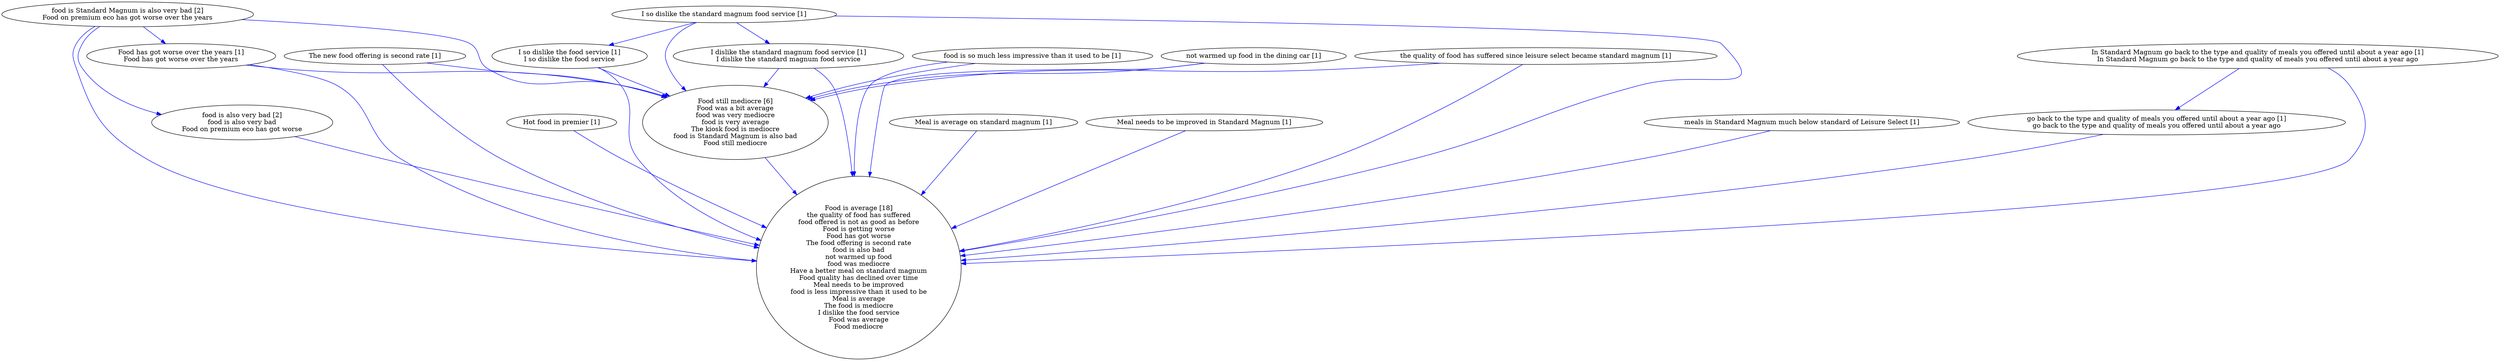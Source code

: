 digraph collapsedGraph {
"Food is average [18]\nthe quality of food has suffered\nfood offered is not as good as before\nFood is getting worse\nFood has got worse\nThe food offering is second rate\nfood is also bad\nnot warmed up food\nfood was mediocre\nHave a better meal on standard magnum\nFood quality has declined over time\nMeal needs to be improved\nfood is less impressive than it used to be\nMeal is average\nThe food is mediocre\nI dislike the food service\nFood was average\nFood mediocre""food is Standard Magnum is also very bad [2]\nFood on premium eco has got worse over the years""Food still mediocre [6]\nFood was a bit average\nfood was very mediocre\nfood is very average\nThe kiosk food is mediocre\nfood is Standard Magnum is also bad\nFood still mediocre""food is also very bad [2]\nfood is also very bad\nFood on premium eco has got worse""Food has got worse over the years [1]\nFood has got worse over the years""Hot food in premier [1]""I so dislike the standard magnum food service [1]""I dislike the standard magnum food service [1]\nI dislike the standard magnum food service""I so dislike the food service [1]\nI so dislike the food service""In Standard Magnum go back to the type and quality of meals you offered until about a year ago [1]\nIn Standard Magnum go back to the type and quality of meals you offered until about a year ago""go back to the type and quality of meals you offered until about a year ago [1]\ngo back to the type and quality of meals you offered until about a year ago""Meal is average on standard magnum [1]""Meal needs to be improved in Standard Magnum [1]""The new food offering is second rate [1]""food is so much less impressive than it used to be [1]""meals in Standard Magnum much below standard of Leisure Select [1]""not warmed up food in the dining car [1]""the quality of food has suffered since leisure select became standard magnum [1]""food is so much less impressive than it used to be [1]" -> "Food is average [18]\nthe quality of food has suffered\nfood offered is not as good as before\nFood is getting worse\nFood has got worse\nThe food offering is second rate\nfood is also bad\nnot warmed up food\nfood was mediocre\nHave a better meal on standard magnum\nFood quality has declined over time\nMeal needs to be improved\nfood is less impressive than it used to be\nMeal is average\nThe food is mediocre\nI dislike the food service\nFood was average\nFood mediocre" [color=blue]
"Food still mediocre [6]\nFood was a bit average\nfood was very mediocre\nfood is very average\nThe kiosk food is mediocre\nfood is Standard Magnum is also bad\nFood still mediocre" -> "Food is average [18]\nthe quality of food has suffered\nfood offered is not as good as before\nFood is getting worse\nFood has got worse\nThe food offering is second rate\nfood is also bad\nnot warmed up food\nfood was mediocre\nHave a better meal on standard magnum\nFood quality has declined over time\nMeal needs to be improved\nfood is less impressive than it used to be\nMeal is average\nThe food is mediocre\nI dislike the food service\nFood was average\nFood mediocre" [color=blue]
"I so dislike the food service [1]\nI so dislike the food service" -> "Food is average [18]\nthe quality of food has suffered\nfood offered is not as good as before\nFood is getting worse\nFood has got worse\nThe food offering is second rate\nfood is also bad\nnot warmed up food\nfood was mediocre\nHave a better meal on standard magnum\nFood quality has declined over time\nMeal needs to be improved\nfood is less impressive than it used to be\nMeal is average\nThe food is mediocre\nI dislike the food service\nFood was average\nFood mediocre" [color=blue]
"food is also very bad [2]\nfood is also very bad\nFood on premium eco has got worse" -> "Food is average [18]\nthe quality of food has suffered\nfood offered is not as good as before\nFood is getting worse\nFood has got worse\nThe food offering is second rate\nfood is also bad\nnot warmed up food\nfood was mediocre\nHave a better meal on standard magnum\nFood quality has declined over time\nMeal needs to be improved\nfood is less impressive than it used to be\nMeal is average\nThe food is mediocre\nI dislike the food service\nFood was average\nFood mediocre" [color=blue]
"I dislike the standard magnum food service [1]\nI dislike the standard magnum food service" -> "Food is average [18]\nthe quality of food has suffered\nfood offered is not as good as before\nFood is getting worse\nFood has got worse\nThe food offering is second rate\nfood is also bad\nnot warmed up food\nfood was mediocre\nHave a better meal on standard magnum\nFood quality has declined over time\nMeal needs to be improved\nfood is less impressive than it used to be\nMeal is average\nThe food is mediocre\nI dislike the food service\nFood was average\nFood mediocre" [color=blue]
"I dislike the standard magnum food service [1]\nI dislike the standard magnum food service" -> "Food still mediocre [6]\nFood was a bit average\nfood was very mediocre\nfood is very average\nThe kiosk food is mediocre\nfood is Standard Magnum is also bad\nFood still mediocre" [color=blue]
"the quality of food has suffered since leisure select became standard magnum [1]" -> "Food is average [18]\nthe quality of food has suffered\nfood offered is not as good as before\nFood is getting worse\nFood has got worse\nThe food offering is second rate\nfood is also bad\nnot warmed up food\nfood was mediocre\nHave a better meal on standard magnum\nFood quality has declined over time\nMeal needs to be improved\nfood is less impressive than it used to be\nMeal is average\nThe food is mediocre\nI dislike the food service\nFood was average\nFood mediocre" [color=blue]
"Meal is average on standard magnum [1]" -> "Food is average [18]\nthe quality of food has suffered\nfood offered is not as good as before\nFood is getting worse\nFood has got worse\nThe food offering is second rate\nfood is also bad\nnot warmed up food\nfood was mediocre\nHave a better meal on standard magnum\nFood quality has declined over time\nMeal needs to be improved\nfood is less impressive than it used to be\nMeal is average\nThe food is mediocre\nI dislike the food service\nFood was average\nFood mediocre" [color=blue]
"the quality of food has suffered since leisure select became standard magnum [1]" -> "Food still mediocre [6]\nFood was a bit average\nfood was very mediocre\nfood is very average\nThe kiosk food is mediocre\nfood is Standard Magnum is also bad\nFood still mediocre" [color=blue]
"In Standard Magnum go back to the type and quality of meals you offered until about a year ago [1]\nIn Standard Magnum go back to the type and quality of meals you offered until about a year ago" -> "Food is average [18]\nthe quality of food has suffered\nfood offered is not as good as before\nFood is getting worse\nFood has got worse\nThe food offering is second rate\nfood is also bad\nnot warmed up food\nfood was mediocre\nHave a better meal on standard magnum\nFood quality has declined over time\nMeal needs to be improved\nfood is less impressive than it used to be\nMeal is average\nThe food is mediocre\nI dislike the food service\nFood was average\nFood mediocre" [color=blue]
"Hot food in premier [1]" -> "Food is average [18]\nthe quality of food has suffered\nfood offered is not as good as before\nFood is getting worse\nFood has got worse\nThe food offering is second rate\nfood is also bad\nnot warmed up food\nfood was mediocre\nHave a better meal on standard magnum\nFood quality has declined over time\nMeal needs to be improved\nfood is less impressive than it used to be\nMeal is average\nThe food is mediocre\nI dislike the food service\nFood was average\nFood mediocre" [color=blue]
"not warmed up food in the dining car [1]" -> "Food is average [18]\nthe quality of food has suffered\nfood offered is not as good as before\nFood is getting worse\nFood has got worse\nThe food offering is second rate\nfood is also bad\nnot warmed up food\nfood was mediocre\nHave a better meal on standard magnum\nFood quality has declined over time\nMeal needs to be improved\nfood is less impressive than it used to be\nMeal is average\nThe food is mediocre\nI dislike the food service\nFood was average\nFood mediocre" [color=blue]
"The new food offering is second rate [1]" -> "Food still mediocre [6]\nFood was a bit average\nfood was very mediocre\nfood is very average\nThe kiosk food is mediocre\nfood is Standard Magnum is also bad\nFood still mediocre" [color=blue]
"The new food offering is second rate [1]" -> "Food is average [18]\nthe quality of food has suffered\nfood offered is not as good as before\nFood is getting worse\nFood has got worse\nThe food offering is second rate\nfood is also bad\nnot warmed up food\nfood was mediocre\nHave a better meal on standard magnum\nFood quality has declined over time\nMeal needs to be improved\nfood is less impressive than it used to be\nMeal is average\nThe food is mediocre\nI dislike the food service\nFood was average\nFood mediocre" [color=blue]
"meals in Standard Magnum much below standard of Leisure Select [1]" -> "Food is average [18]\nthe quality of food has suffered\nfood offered is not as good as before\nFood is getting worse\nFood has got worse\nThe food offering is second rate\nfood is also bad\nnot warmed up food\nfood was mediocre\nHave a better meal on standard magnum\nFood quality has declined over time\nMeal needs to be improved\nfood is less impressive than it used to be\nMeal is average\nThe food is mediocre\nI dislike the food service\nFood was average\nFood mediocre" [color=blue]
"food is Standard Magnum is also very bad [2]\nFood on premium eco has got worse over the years" -> "Food is average [18]\nthe quality of food has suffered\nfood offered is not as good as before\nFood is getting worse\nFood has got worse\nThe food offering is second rate\nfood is also bad\nnot warmed up food\nfood was mediocre\nHave a better meal on standard magnum\nFood quality has declined over time\nMeal needs to be improved\nfood is less impressive than it used to be\nMeal is average\nThe food is mediocre\nI dislike the food service\nFood was average\nFood mediocre" [color=blue]
"food is Standard Magnum is also very bad [2]\nFood on premium eco has got worse over the years" -> "food is also very bad [2]\nfood is also very bad\nFood on premium eco has got worse" [color=blue]
"food is so much less impressive than it used to be [1]" -> "Food still mediocre [6]\nFood was a bit average\nfood was very mediocre\nfood is very average\nThe kiosk food is mediocre\nfood is Standard Magnum is also bad\nFood still mediocre" [color=blue]
"go back to the type and quality of meals you offered until about a year ago [1]\ngo back to the type and quality of meals you offered until about a year ago" -> "Food is average [18]\nthe quality of food has suffered\nfood offered is not as good as before\nFood is getting worse\nFood has got worse\nThe food offering is second rate\nfood is also bad\nnot warmed up food\nfood was mediocre\nHave a better meal on standard magnum\nFood quality has declined over time\nMeal needs to be improved\nfood is less impressive than it used to be\nMeal is average\nThe food is mediocre\nI dislike the food service\nFood was average\nFood mediocre" [color=blue]
"not warmed up food in the dining car [1]" -> "Food still mediocre [6]\nFood was a bit average\nfood was very mediocre\nfood is very average\nThe kiosk food is mediocre\nfood is Standard Magnum is also bad\nFood still mediocre" [color=blue]
"I so dislike the food service [1]\nI so dislike the food service" -> "Food still mediocre [6]\nFood was a bit average\nfood was very mediocre\nfood is very average\nThe kiosk food is mediocre\nfood is Standard Magnum is also bad\nFood still mediocre" [color=blue]
"I so dislike the standard magnum food service [1]" -> "Food is average [18]\nthe quality of food has suffered\nfood offered is not as good as before\nFood is getting worse\nFood has got worse\nThe food offering is second rate\nfood is also bad\nnot warmed up food\nfood was mediocre\nHave a better meal on standard magnum\nFood quality has declined over time\nMeal needs to be improved\nfood is less impressive than it used to be\nMeal is average\nThe food is mediocre\nI dislike the food service\nFood was average\nFood mediocre" [color=blue]
"I so dislike the standard magnum food service [1]" -> "Food still mediocre [6]\nFood was a bit average\nfood was very mediocre\nfood is very average\nThe kiosk food is mediocre\nfood is Standard Magnum is also bad\nFood still mediocre" [color=blue]
"Meal needs to be improved in Standard Magnum [1]" -> "Food is average [18]\nthe quality of food has suffered\nfood offered is not as good as before\nFood is getting worse\nFood has got worse\nThe food offering is second rate\nfood is also bad\nnot warmed up food\nfood was mediocre\nHave a better meal on standard magnum\nFood quality has declined over time\nMeal needs to be improved\nfood is less impressive than it used to be\nMeal is average\nThe food is mediocre\nI dislike the food service\nFood was average\nFood mediocre" [color=blue]
"Food has got worse over the years [1]\nFood has got worse over the years" -> "Food is average [18]\nthe quality of food has suffered\nfood offered is not as good as before\nFood is getting worse\nFood has got worse\nThe food offering is second rate\nfood is also bad\nnot warmed up food\nfood was mediocre\nHave a better meal on standard magnum\nFood quality has declined over time\nMeal needs to be improved\nfood is less impressive than it used to be\nMeal is average\nThe food is mediocre\nI dislike the food service\nFood was average\nFood mediocre" [color=blue]
"Food has got worse over the years [1]\nFood has got worse over the years" -> "Food still mediocre [6]\nFood was a bit average\nfood was very mediocre\nfood is very average\nThe kiosk food is mediocre\nfood is Standard Magnum is also bad\nFood still mediocre" [color=blue]
"I so dislike the standard magnum food service [1]" -> "I dislike the standard magnum food service [1]\nI dislike the standard magnum food service" [color=blue]
"I so dislike the standard magnum food service [1]" -> "I so dislike the food service [1]\nI so dislike the food service" [color=blue]
"In Standard Magnum go back to the type and quality of meals you offered until about a year ago [1]\nIn Standard Magnum go back to the type and quality of meals you offered until about a year ago" -> "go back to the type and quality of meals you offered until about a year ago [1]\ngo back to the type and quality of meals you offered until about a year ago" [color=blue]
"food is Standard Magnum is also very bad [2]\nFood on premium eco has got worse over the years" -> "Food still mediocre [6]\nFood was a bit average\nfood was very mediocre\nfood is very average\nThe kiosk food is mediocre\nfood is Standard Magnum is also bad\nFood still mediocre" [color=blue]
"food is Standard Magnum is also very bad [2]\nFood on premium eco has got worse over the years" -> "Food has got worse over the years [1]\nFood has got worse over the years" [color=blue]
}